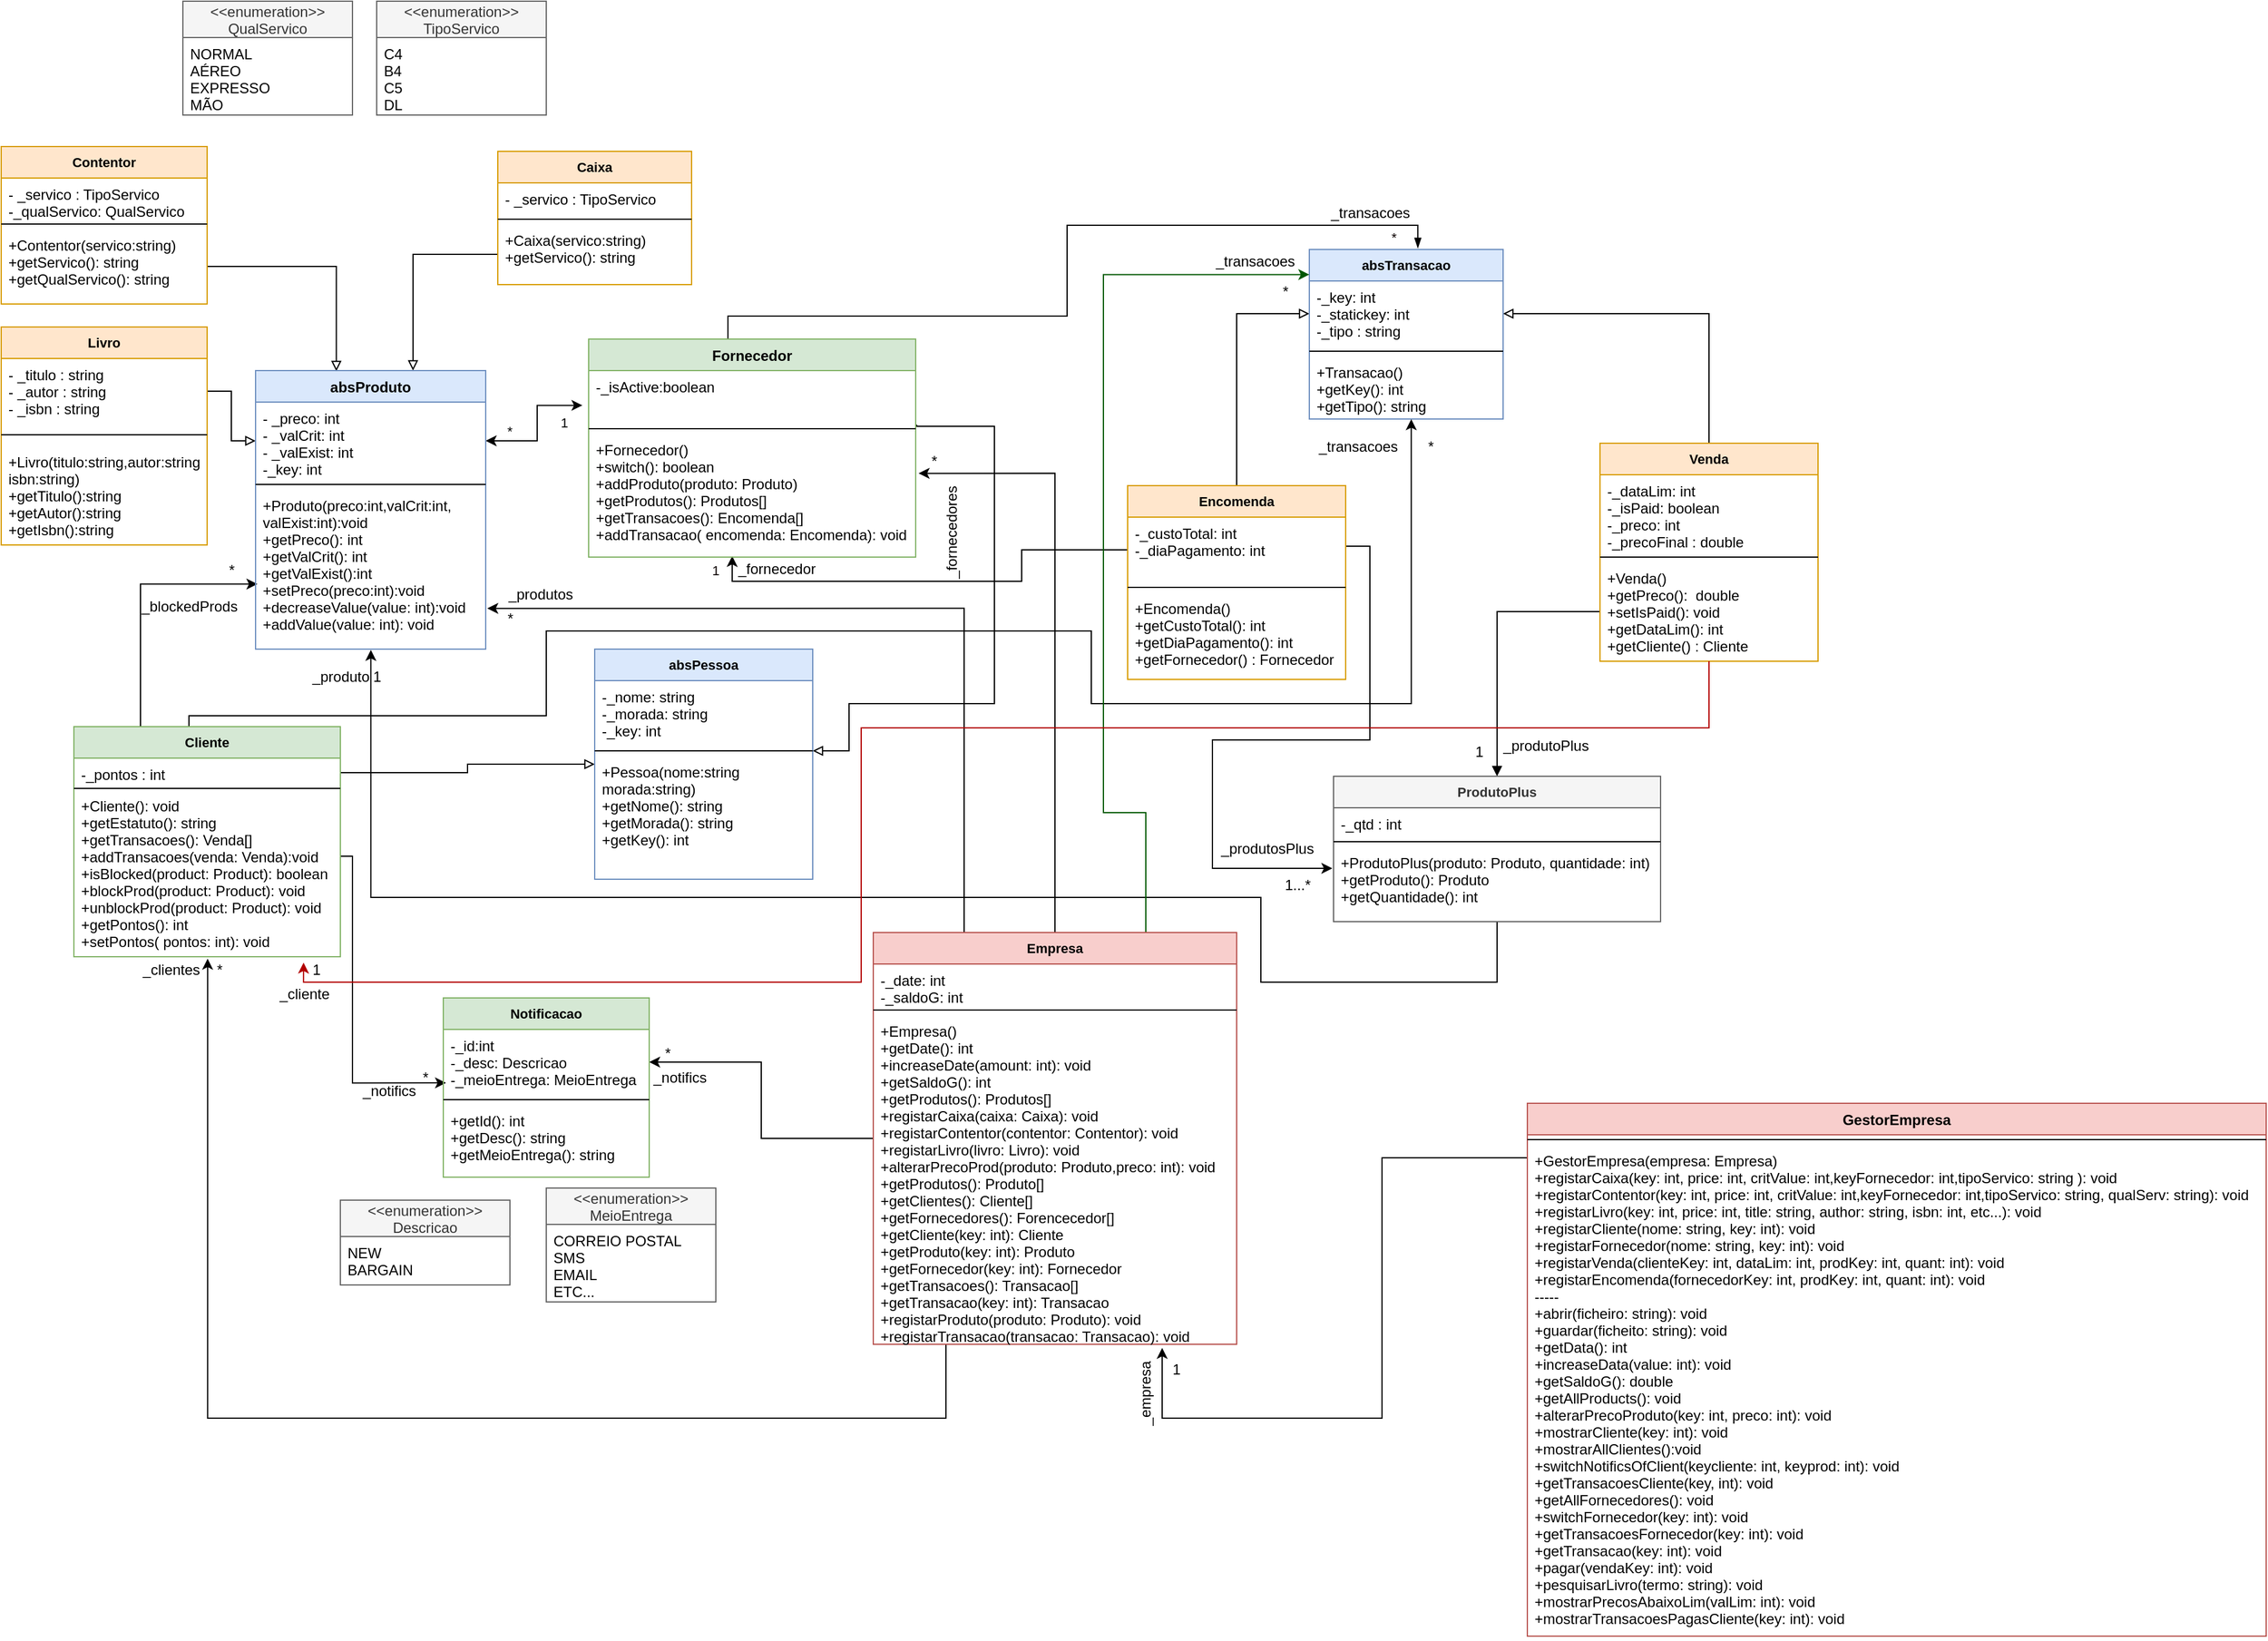 <mxfile version="13.7.9" type="device"><diagram id="7J-SKHm1Hk-2hNS7H0ph" name="Page-1"><mxGraphModel dx="3460" dy="2023" grid="1" gridSize="10" guides="1" tooltips="1" connect="1" arrows="1" fold="1" page="1" pageScale="1" pageWidth="3300" pageHeight="4681" background="none" math="0" shadow="0"><root><mxCell id="0"/><mxCell id="1" parent="0"/><mxCell id="xNRwXED9OLChfzP4pzjp-78" style="edgeStyle=orthogonalEdgeStyle;rounded=0;orthogonalLoop=1;jettySize=auto;html=1;entryX=0.56;entryY=-0.008;entryDx=0;entryDy=0;entryPerimeter=0;startArrow=none;startFill=0;endArrow=blockThin;endFill=1;fontSize=11;fontColor=#0A0000;" parent="1" source="xNRwXED9OLChfzP4pzjp-24" target="xNRwXED9OLChfzP4pzjp-63" edge="1"><mxGeometry relative="1" as="geometry"><Array as="points"><mxPoint x="1310" y="460"/><mxPoint x="1590" y="460"/><mxPoint x="1590" y="385"/><mxPoint x="1880" y="385"/></Array></mxGeometry></mxCell><mxCell id="xNRwXED9OLChfzP4pzjp-28" style="edgeStyle=orthogonalEdgeStyle;rounded=0;orthogonalLoop=1;jettySize=auto;html=1;entryX=-0.019;entryY=0.652;entryDx=0;entryDy=0;entryPerimeter=0;endArrow=classic;endFill=1;fontSize=11;startArrow=classic;startFill=1;" parent="1" source="xNRwXED9OLChfzP4pzjp-2" target="xNRwXED9OLChfzP4pzjp-26" edge="1"><mxGeometry relative="1" as="geometry"/></mxCell><mxCell id="xNRwXED9OLChfzP4pzjp-29" value="&lt;div&gt;1&lt;/div&gt;" style="text;html=1;strokeColor=none;fillColor=none;align=center;verticalAlign=middle;whiteSpace=wrap;rounded=0;fontSize=11;" parent="1" vertex="1"><mxGeometry x="1155" y="538" width="40" height="20" as="geometry"/></mxCell><mxCell id="xNRwXED9OLChfzP4pzjp-31" style="edgeStyle=orthogonalEdgeStyle;rounded=0;orthogonalLoop=1;jettySize=auto;html=1;endArrow=block;endFill=0;fontSize=11;" parent="1" source="xNRwXED9OLChfzP4pzjp-14" target="xNRwXED9OLChfzP4pzjp-1" edge="1"><mxGeometry relative="1" as="geometry"><Array as="points"><mxPoint x="1050" y="409"/></Array><mxPoint x="1000" y="515" as="targetPoint"/></mxGeometry></mxCell><mxCell id="xNRwXED9OLChfzP4pzjp-37" style="edgeStyle=orthogonalEdgeStyle;rounded=0;orthogonalLoop=1;jettySize=auto;html=1;entryX=0;entryY=0.5;entryDx=0;entryDy=0;endArrow=block;endFill=0;fontSize=11;" parent="1" source="xNRwXED9OLChfzP4pzjp-34" target="xNRwXED9OLChfzP4pzjp-2" edge="1"><mxGeometry relative="1" as="geometry"/></mxCell><mxCell id="xNRwXED9OLChfzP4pzjp-51" style="edgeStyle=orthogonalEdgeStyle;rounded=0;orthogonalLoop=1;jettySize=auto;html=1;entryX=0;entryY=0.5;entryDx=0;entryDy=0;endArrow=block;endFill=0;fontSize=11;" parent="1" source="xNRwXED9OLChfzP4pzjp-39" target="xNRwXED9OLChfzP4pzjp-47" edge="1"><mxGeometry relative="1" as="geometry"/></mxCell><mxCell id="xNRwXED9OLChfzP4pzjp-53" style="edgeStyle=orthogonalEdgeStyle;rounded=0;orthogonalLoop=1;jettySize=auto;html=1;endArrow=block;endFill=0;fontSize=11;exitX=1.003;exitY=1.013;exitDx=0;exitDy=0;exitPerimeter=0;" parent="1" source="xNRwXED9OLChfzP4pzjp-26" target="xNRwXED9OLChfzP4pzjp-49" edge="1"><mxGeometry relative="1" as="geometry"><mxPoint x="1370" y="815" as="targetPoint"/><Array as="points"><mxPoint x="1530" y="551"/><mxPoint x="1530" y="780"/><mxPoint x="1410" y="780"/><mxPoint x="1410" y="819"/></Array></mxGeometry></mxCell><mxCell id="xNRwXED9OLChfzP4pzjp-54" value="*" style="text;html=1;strokeColor=none;fillColor=none;align=center;verticalAlign=middle;whiteSpace=wrap;rounded=0;fontSize=11;" parent="1" vertex="1"><mxGeometry x="1110" y="545" width="40" height="20" as="geometry"/></mxCell><mxCell id="xNRwXED9OLChfzP4pzjp-68" value="*" style="text;html=1;strokeColor=none;fillColor=none;align=center;verticalAlign=middle;whiteSpace=wrap;rounded=0;fontSize=11;fontColor=#0A0000;" parent="1" vertex="1"><mxGeometry x="1840" y="385" width="40" height="20" as="geometry"/></mxCell><mxCell id="xNRwXED9OLChfzP4pzjp-80" style="edgeStyle=orthogonalEdgeStyle;rounded=0;orthogonalLoop=1;jettySize=auto;html=1;entryX=1;entryY=0.5;entryDx=0;entryDy=0;startArrow=none;startFill=0;endArrow=block;endFill=0;fontSize=11;fontColor=#0A0000;" parent="1" source="xNRwXED9OLChfzP4pzjp-69" target="xNRwXED9OLChfzP4pzjp-64" edge="1"><mxGeometry relative="1" as="geometry"/></mxCell><mxCell id="xNRwXED9OLChfzP4pzjp-79" style="edgeStyle=orthogonalEdgeStyle;rounded=0;orthogonalLoop=1;jettySize=auto;html=1;entryX=0;entryY=0.5;entryDx=0;entryDy=0;startArrow=none;startFill=0;endArrow=block;endFill=0;fontSize=11;fontColor=#0A0000;" parent="1" source="xNRwXED9OLChfzP4pzjp-73" target="xNRwXED9OLChfzP4pzjp-64" edge="1"><mxGeometry relative="1" as="geometry"/></mxCell><mxCell id="xNRwXED9OLChfzP4pzjp-81" style="edgeStyle=orthogonalEdgeStyle;rounded=0;orthogonalLoop=1;jettySize=auto;html=1;entryX=0.439;entryY=0.991;entryDx=0;entryDy=0;entryPerimeter=0;startArrow=none;startFill=0;endArrow=classic;endFill=1;fontSize=11;fontColor=#0A0000;" parent="1" source="xNRwXED9OLChfzP4pzjp-74" target="xNRwXED9OLChfzP4pzjp-27" edge="1"><mxGeometry relative="1" as="geometry"/></mxCell><mxCell id="xNRwXED9OLChfzP4pzjp-82" value="&lt;div&gt;1&lt;/div&gt;" style="text;html=1;strokeColor=none;fillColor=none;align=center;verticalAlign=middle;whiteSpace=wrap;rounded=0;fontSize=11;fontColor=#0A0000;" parent="1" vertex="1"><mxGeometry x="1280" y="660" width="40" height="20" as="geometry"/></mxCell><mxCell id="xNRwXED9OLChfzP4pzjp-93" style="edgeStyle=orthogonalEdgeStyle;rounded=0;orthogonalLoop=1;jettySize=auto;html=1;entryX=0.013;entryY=0.818;entryDx=0;entryDy=0;entryPerimeter=0;startArrow=none;startFill=0;endArrow=classic;endFill=1;fontSize=11;fontColor=#0A0000;" parent="1" source="xNRwXED9OLChfzP4pzjp-41" target="xNRwXED9OLChfzP4pzjp-89" edge="1"><mxGeometry relative="1" as="geometry"><Array as="points"><mxPoint x="1000" y="906"/><mxPoint x="1000" y="1093"/></Array></mxGeometry></mxCell><mxCell id="xNRwXED9OLChfzP4pzjp-96" style="edgeStyle=orthogonalEdgeStyle;rounded=0;orthogonalLoop=1;jettySize=auto;html=1;entryX=1;entryY=0.5;entryDx=0;entryDy=0;startArrow=none;startFill=0;endArrow=classic;endFill=1;fontSize=11;fontColor=#0A0000;" parent="1" source="xNRwXED9OLChfzP4pzjp-83" target="xNRwXED9OLChfzP4pzjp-89" edge="1"><mxGeometry relative="1" as="geometry"/></mxCell><mxCell id="xNRwXED9OLChfzP4pzjp-106" style="edgeStyle=orthogonalEdgeStyle;rounded=0;orthogonalLoop=1;jettySize=auto;html=1;entryX=0.351;entryY=0.002;entryDx=0;entryDy=0;entryPerimeter=0;startArrow=none;startFill=0;endArrow=block;endFill=0;fontSize=11;fontColor=#0A0000;" parent="1" source="xNRwXED9OLChfzP4pzjp-105" target="xNRwXED9OLChfzP4pzjp-1" edge="1"><mxGeometry relative="1" as="geometry"><Array as="points"><mxPoint x="987" y="419"/></Array></mxGeometry></mxCell><mxCell id="xNRwXED9OLChfzP4pzjp-111" style="edgeStyle=orthogonalEdgeStyle;rounded=0;orthogonalLoop=1;jettySize=auto;html=1;entryX=0.5;entryY=0;entryDx=0;entryDy=0;startArrow=none;startFill=0;endArrow=block;endFill=1;fontSize=11;fontColor=#0A0000;" parent="1" source="xNRwXED9OLChfzP4pzjp-72" target="xNRwXED9OLChfzP4pzjp-107" edge="1"><mxGeometry relative="1" as="geometry"/></mxCell><mxCell id="xNRwXED9OLChfzP4pzjp-63" value="absTransacao" style="swimlane;fontStyle=1;align=center;verticalAlign=top;childLayout=stackLayout;horizontal=1;startSize=26;horizontalStack=0;resizeParent=1;resizeParentMax=0;resizeLast=0;collapsible=1;marginBottom=0;fontSize=11;fillColor=#dae8fc;strokeColor=#6c8ebf;" parent="1" vertex="1"><mxGeometry x="1790" y="405" width="160" height="140" as="geometry"/></mxCell><mxCell id="xNRwXED9OLChfzP4pzjp-64" value="-_key: int&#10;-_statickey: int&#10;-_tipo : string" style="text;strokeColor=none;fillColor=none;align=left;verticalAlign=top;spacingLeft=4;spacingRight=4;overflow=hidden;rotatable=0;points=[[0,0.5],[1,0.5]];portConstraint=eastwest;" parent="xNRwXED9OLChfzP4pzjp-63" vertex="1"><mxGeometry y="26" width="160" height="54" as="geometry"/></mxCell><mxCell id="xNRwXED9OLChfzP4pzjp-65" value="" style="line;strokeWidth=1;fillColor=none;align=left;verticalAlign=middle;spacingTop=-1;spacingLeft=3;spacingRight=3;rotatable=0;labelPosition=right;points=[];portConstraint=eastwest;" parent="xNRwXED9OLChfzP4pzjp-63" vertex="1"><mxGeometry y="80" width="160" height="8" as="geometry"/></mxCell><mxCell id="xNRwXED9OLChfzP4pzjp-66" value="+Transacao()&#10;+getKey(): int&#10;+getTipo(): string" style="text;strokeColor=none;fillColor=none;align=left;verticalAlign=top;spacingLeft=4;spacingRight=4;overflow=hidden;rotatable=0;points=[[0,0.5],[1,0.5]];portConstraint=eastwest;" parent="xNRwXED9OLChfzP4pzjp-63" vertex="1"><mxGeometry y="88" width="160" height="52" as="geometry"/></mxCell><mxCell id="xNRwXED9OLChfzP4pzjp-33" value="Livro" style="swimlane;fontStyle=1;align=center;verticalAlign=top;childLayout=stackLayout;horizontal=1;startSize=26;horizontalStack=0;resizeParent=1;resizeParentMax=0;resizeLast=0;collapsible=1;marginBottom=0;fontSize=11;fillColor=#ffe6cc;strokeColor=#d79b00;" parent="1" vertex="1"><mxGeometry x="710" y="469" width="170" height="180" as="geometry"/></mxCell><mxCell id="xNRwXED9OLChfzP4pzjp-34" value="- _titulo : string&#10;- _autor : string&#10;- _isbn : string&#10;" style="text;strokeColor=none;fillColor=none;align=left;verticalAlign=top;spacingLeft=4;spacingRight=4;overflow=hidden;rotatable=0;points=[[0,0.5],[1,0.5]];portConstraint=eastwest;" parent="xNRwXED9OLChfzP4pzjp-33" vertex="1"><mxGeometry y="26" width="170" height="54" as="geometry"/></mxCell><mxCell id="xNRwXED9OLChfzP4pzjp-35" value="" style="line;strokeWidth=1;fillColor=none;align=left;verticalAlign=middle;spacingTop=-1;spacingLeft=3;spacingRight=3;rotatable=0;labelPosition=right;points=[];portConstraint=eastwest;" parent="xNRwXED9OLChfzP4pzjp-33" vertex="1"><mxGeometry y="80" width="170" height="18" as="geometry"/></mxCell><mxCell id="xNRwXED9OLChfzP4pzjp-36" value="+Livro(titulo:string,autor:string&#10;isbn:string)&#10;+getTitulo():string&#10;+getAutor():string&#10;+getIsbn():string&#10;" style="text;strokeColor=none;fillColor=none;align=left;verticalAlign=top;spacingLeft=4;spacingRight=4;overflow=hidden;rotatable=0;points=[[0,0.5],[1,0.5]];portConstraint=eastwest;" parent="xNRwXED9OLChfzP4pzjp-33" vertex="1"><mxGeometry y="98" width="170" height="82" as="geometry"/></mxCell><mxCell id="xNRwXED9OLChfzP4pzjp-102" value="Contentor" style="swimlane;fontStyle=1;align=center;verticalAlign=top;childLayout=stackLayout;horizontal=1;startSize=26;horizontalStack=0;resizeParent=1;resizeParentMax=0;resizeLast=0;collapsible=1;marginBottom=0;fontSize=11;fillColor=#ffe6cc;strokeColor=#d79b00;" parent="1" vertex="1"><mxGeometry x="710" y="320" width="170" height="130" as="geometry"/></mxCell><mxCell id="xNRwXED9OLChfzP4pzjp-103" value="- _servico : TipoServico&#10;-_qualServico: QualServico" style="text;strokeColor=none;fillColor=none;align=left;verticalAlign=top;spacingLeft=4;spacingRight=4;overflow=hidden;rotatable=0;points=[[0,0.5],[1,0.5]];portConstraint=eastwest;" parent="xNRwXED9OLChfzP4pzjp-102" vertex="1"><mxGeometry y="26" width="170" height="34" as="geometry"/></mxCell><mxCell id="xNRwXED9OLChfzP4pzjp-104" value="" style="line;strokeWidth=1;fillColor=none;align=left;verticalAlign=middle;spacingTop=-1;spacingLeft=3;spacingRight=3;rotatable=0;labelPosition=right;points=[];portConstraint=eastwest;" parent="xNRwXED9OLChfzP4pzjp-102" vertex="1"><mxGeometry y="60" width="170" height="8" as="geometry"/></mxCell><mxCell id="xNRwXED9OLChfzP4pzjp-105" value="+Contentor(servico:string)&#10;+getServico(): string&#10;+getQualServico(): string" style="text;strokeColor=none;fillColor=none;align=left;verticalAlign=top;spacingLeft=4;spacingRight=4;overflow=hidden;rotatable=0;points=[[0,0.5],[1,0.5]];portConstraint=eastwest;" parent="xNRwXED9OLChfzP4pzjp-102" vertex="1"><mxGeometry y="68" width="170" height="62" as="geometry"/></mxCell><mxCell id="xNRwXED9OLChfzP4pzjp-11" value="Caixa" style="swimlane;fontStyle=1;align=center;verticalAlign=top;childLayout=stackLayout;horizontal=1;startSize=26;horizontalStack=0;resizeParent=1;resizeParentMax=0;resizeLast=0;collapsible=1;marginBottom=0;fontSize=11;fillColor=#ffe6cc;strokeColor=#d79b00;" parent="1" vertex="1"><mxGeometry x="1120" y="324" width="160" height="110" as="geometry"/></mxCell><mxCell id="xNRwXED9OLChfzP4pzjp-12" value="- _servico : TipoServico" style="text;strokeColor=none;fillColor=none;align=left;verticalAlign=top;spacingLeft=4;spacingRight=4;overflow=hidden;rotatable=0;points=[[0,0.5],[1,0.5]];portConstraint=eastwest;" parent="xNRwXED9OLChfzP4pzjp-11" vertex="1"><mxGeometry y="26" width="160" height="26" as="geometry"/></mxCell><mxCell id="xNRwXED9OLChfzP4pzjp-13" value="" style="line;strokeWidth=1;fillColor=none;align=left;verticalAlign=middle;spacingTop=-1;spacingLeft=3;spacingRight=3;rotatable=0;labelPosition=right;points=[];portConstraint=eastwest;" parent="xNRwXED9OLChfzP4pzjp-11" vertex="1"><mxGeometry y="52" width="160" height="8" as="geometry"/></mxCell><mxCell id="xNRwXED9OLChfzP4pzjp-14" value="+Caixa(servico:string)&#10;+getServico(): string&#10;" style="text;strokeColor=none;fillColor=none;align=left;verticalAlign=top;spacingLeft=4;spacingRight=4;overflow=hidden;rotatable=0;points=[[0,0.5],[1,0.5]];portConstraint=eastwest;" parent="xNRwXED9OLChfzP4pzjp-11" vertex="1"><mxGeometry y="60" width="160" height="50" as="geometry"/></mxCell><mxCell id="VdbZX7TnKH7UwL0BaQq7-6" value="&lt;&lt;enumeration&gt;&gt;&#10;QualServico" style="swimlane;fontStyle=0;childLayout=stackLayout;horizontal=1;startSize=30;fillColor=#f5f5f5;horizontalStack=0;resizeParent=1;resizeParentMax=0;resizeLast=0;collapsible=1;marginBottom=0;strokeColor=#666666;fontColor=#333333;" parent="1" vertex="1"><mxGeometry x="860" y="200" width="140" height="94" as="geometry"/></mxCell><mxCell id="VdbZX7TnKH7UwL0BaQq7-7" value="NORMAL&#10;AÉREO&#10;EXPRESSO&#10;MÃO" style="text;strokeColor=none;fillColor=none;align=left;verticalAlign=top;spacingLeft=4;spacingRight=4;overflow=hidden;rotatable=0;points=[[0,0.5],[1,0.5]];portConstraint=eastwest;" parent="VdbZX7TnKH7UwL0BaQq7-6" vertex="1"><mxGeometry y="30" width="140" height="64" as="geometry"/></mxCell><mxCell id="VdbZX7TnKH7UwL0BaQq7-2" value="&lt;&lt;enumeration&gt;&gt;&#10;TipoServico" style="swimlane;fontStyle=0;childLayout=stackLayout;horizontal=1;startSize=30;fillColor=#f5f5f5;horizontalStack=0;resizeParent=1;resizeParentMax=0;resizeLast=0;collapsible=1;marginBottom=0;strokeColor=#666666;fontColor=#333333;" parent="1" vertex="1"><mxGeometry x="1020" y="200" width="140" height="94" as="geometry"/></mxCell><mxCell id="VdbZX7TnKH7UwL0BaQq7-5" value="C4&#10;B4&#10;C5&#10;DL" style="text;strokeColor=none;fillColor=none;align=left;verticalAlign=top;spacingLeft=4;spacingRight=4;overflow=hidden;rotatable=0;points=[[0,0.5],[1,0.5]];portConstraint=eastwest;" parent="VdbZX7TnKH7UwL0BaQq7-2" vertex="1"><mxGeometry y="30" width="140" height="64" as="geometry"/></mxCell><mxCell id="xNRwXED9OLChfzP4pzjp-47" value="absPessoa" style="swimlane;fontStyle=1;align=center;verticalAlign=top;childLayout=stackLayout;horizontal=1;startSize=26;horizontalStack=0;resizeParent=1;resizeParentMax=0;resizeLast=0;collapsible=1;marginBottom=0;fontSize=11;fillColor=#dae8fc;strokeColor=#6c8ebf;" parent="1" vertex="1"><mxGeometry x="1200" y="735" width="180" height="190" as="geometry"/></mxCell><mxCell id="xNRwXED9OLChfzP4pzjp-48" value="-_nome: string&#10;-_morada: string&#10;-_key: int" style="text;strokeColor=none;fillColor=none;align=left;verticalAlign=top;spacingLeft=4;spacingRight=4;overflow=hidden;rotatable=0;points=[[0,0.5],[1,0.5]];portConstraint=eastwest;" parent="xNRwXED9OLChfzP4pzjp-47" vertex="1"><mxGeometry y="26" width="180" height="54" as="geometry"/></mxCell><mxCell id="xNRwXED9OLChfzP4pzjp-49" value="" style="line;strokeWidth=1;fillColor=none;align=left;verticalAlign=middle;spacingTop=-1;spacingLeft=3;spacingRight=3;rotatable=0;labelPosition=right;points=[];portConstraint=eastwest;" parent="xNRwXED9OLChfzP4pzjp-47" vertex="1"><mxGeometry y="80" width="180" height="8" as="geometry"/></mxCell><mxCell id="xNRwXED9OLChfzP4pzjp-50" value="+Pessoa(nome:string&#10;morada:string)&#10;+getNome(): string&#10;+getMorada(): string&#10;+getKey(): int" style="text;strokeColor=none;fillColor=none;align=left;verticalAlign=top;spacingLeft=4;spacingRight=4;overflow=hidden;rotatable=0;points=[[0,0.5],[1,0.5]];portConstraint=eastwest;" parent="xNRwXED9OLChfzP4pzjp-47" vertex="1"><mxGeometry y="88" width="180" height="102" as="geometry"/></mxCell><mxCell id="VdbZX7TnKH7UwL0BaQq7-9" value="1" style="text;html=1;align=center;verticalAlign=middle;resizable=0;points=[];autosize=1;" parent="1" vertex="1"><mxGeometry x="1920" y="810" width="20" height="20" as="geometry"/></mxCell><mxCell id="VdbZX7TnKH7UwL0BaQq7-10" value="_produtoPlus" style="text;html=1;align=center;verticalAlign=middle;resizable=0;points=[];autosize=1;rotation=0;" parent="1" vertex="1"><mxGeometry x="1940" y="805" width="90" height="20" as="geometry"/></mxCell><mxCell id="VdbZX7TnKH7UwL0BaQq7-11" style="edgeStyle=orthogonalEdgeStyle;rounded=0;orthogonalLoop=1;jettySize=auto;html=1;" parent="1" source="xNRwXED9OLChfzP4pzjp-74" edge="1"><mxGeometry relative="1" as="geometry"><Array as="points"><mxPoint x="1840" y="650"/><mxPoint x="1840" y="810"/><mxPoint x="1710" y="810"/><mxPoint x="1710" y="916"/></Array><mxPoint x="1809" y="916" as="targetPoint"/></mxGeometry></mxCell><mxCell id="VdbZX7TnKH7UwL0BaQq7-12" value="1...*" style="text;html=1;align=center;verticalAlign=middle;resizable=0;points=[];autosize=1;" parent="1" vertex="1"><mxGeometry x="1760" y="920" width="40" height="20" as="geometry"/></mxCell><mxCell id="xNRwXED9OLChfzP4pzjp-24" value="Fornecedor" style="swimlane;fontStyle=1;align=center;verticalAlign=top;childLayout=stackLayout;horizontal=1;startSize=26;horizontalStack=0;resizeParent=1;resizeParentMax=0;resizeLast=0;collapsible=1;marginBottom=0;fillColor=#d5e8d4;strokeColor=#82b366;" parent="1" vertex="1"><mxGeometry x="1195" y="479" width="270" height="180" as="geometry"/></mxCell><mxCell id="xNRwXED9OLChfzP4pzjp-26" value="-_isActive:boolean&#10;" style="text;strokeColor=none;fillColor=none;align=left;verticalAlign=top;spacingLeft=4;spacingRight=4;overflow=hidden;rotatable=0;points=[[0,0.5],[1,0.5]];portConstraint=eastwest;" parent="xNRwXED9OLChfzP4pzjp-24" vertex="1"><mxGeometry y="26" width="270" height="44" as="geometry"/></mxCell><mxCell id="xNRwXED9OLChfzP4pzjp-25" value="" style="line;strokeWidth=1;fillColor=none;align=left;verticalAlign=middle;spacingTop=-1;spacingLeft=3;spacingRight=3;rotatable=0;labelPosition=right;points=[];portConstraint=eastwest;" parent="xNRwXED9OLChfzP4pzjp-24" vertex="1"><mxGeometry y="70" width="270" height="8" as="geometry"/></mxCell><mxCell id="xNRwXED9OLChfzP4pzjp-27" value="+Fornecedor()&#10;+switch(): boolean&#10;+addProduto(produto: Produto)&#10;+getProdutos(): Produtos[]&#10;+getTransacoes(): Encomenda[]&#10;+addTransacao( encomenda: Encomenda): void" style="text;strokeColor=none;fillColor=none;align=left;verticalAlign=top;spacingLeft=4;spacingRight=4;overflow=hidden;rotatable=0;points=[[0,0.5],[1,0.5]];portConstraint=eastwest;" parent="xNRwXED9OLChfzP4pzjp-24" vertex="1"><mxGeometry y="78" width="270" height="102" as="geometry"/></mxCell><mxCell id="VdbZX7TnKH7UwL0BaQq7-13" value="_produtosPlus" style="text;html=1;align=center;verticalAlign=middle;resizable=0;points=[];autosize=1;" parent="1" vertex="1"><mxGeometry x="1710" y="890" width="90" height="20" as="geometry"/></mxCell><mxCell id="K4Y7vBHYdjhfBGJwIINo-2" style="edgeStyle=orthogonalEdgeStyle;rounded=0;orthogonalLoop=1;jettySize=auto;html=1;entryX=0.501;entryY=1.005;entryDx=0;entryDy=0;entryPerimeter=0;" parent="1" source="xNRwXED9OLChfzP4pzjp-107" target="xNRwXED9OLChfzP4pzjp-4" edge="1"><mxGeometry relative="1" as="geometry"><Array as="points"><mxPoint x="1945" y="1010"/><mxPoint x="1750" y="1010"/><mxPoint x="1750" y="940"/><mxPoint x="1015" y="940"/></Array></mxGeometry></mxCell><mxCell id="xNRwXED9OLChfzP4pzjp-107" value="ProdutoPlus" style="swimlane;fontStyle=1;align=center;verticalAlign=top;childLayout=stackLayout;horizontal=1;startSize=26;horizontalStack=0;resizeParent=1;resizeParentMax=0;resizeLast=0;collapsible=1;marginBottom=0;fontSize=11;fontColor=#333333;fillColor=#f5f5f5;strokeColor=#666666;" parent="1" vertex="1"><mxGeometry x="1810" y="840" width="270" height="120" as="geometry"/></mxCell><mxCell id="xNRwXED9OLChfzP4pzjp-108" value="-_qtd : int" style="text;strokeColor=none;fillColor=none;align=left;verticalAlign=top;spacingLeft=4;spacingRight=4;overflow=hidden;rotatable=0;points=[[0,0.5],[1,0.5]];portConstraint=eastwest;" parent="xNRwXED9OLChfzP4pzjp-107" vertex="1"><mxGeometry y="26" width="270" height="24" as="geometry"/></mxCell><mxCell id="xNRwXED9OLChfzP4pzjp-109" value="" style="line;strokeWidth=1;fillColor=none;align=left;verticalAlign=middle;spacingTop=-1;spacingLeft=3;spacingRight=3;rotatable=0;labelPosition=right;points=[];portConstraint=eastwest;" parent="xNRwXED9OLChfzP4pzjp-107" vertex="1"><mxGeometry y="50" width="270" height="8" as="geometry"/></mxCell><mxCell id="xNRwXED9OLChfzP4pzjp-110" value="+ProdutoPlus(produto: Produto, quantidade: int)&#10;+getProduto(): Produto&#10;+getQuantidade(): int" style="text;strokeColor=none;fillColor=none;align=left;verticalAlign=top;spacingLeft=4;spacingRight=4;overflow=hidden;rotatable=0;points=[[0,0.5],[1,0.5]];portConstraint=eastwest;" parent="xNRwXED9OLChfzP4pzjp-107" vertex="1"><mxGeometry y="58" width="270" height="62" as="geometry"/></mxCell><mxCell id="VdbZX7TnKH7UwL0BaQq7-23" value="_fornecedor" style="text;html=1;align=center;verticalAlign=middle;resizable=0;points=[];autosize=1;" parent="1" vertex="1"><mxGeometry x="1310" y="659" width="80" height="20" as="geometry"/></mxCell><mxCell id="K4Y7vBHYdjhfBGJwIINo-13" style="edgeStyle=orthogonalEdgeStyle;rounded=0;orthogonalLoop=1;jettySize=auto;html=1;entryX=0.526;entryY=1.003;entryDx=0;entryDy=0;entryPerimeter=0;" parent="1" source="xNRwXED9OLChfzP4pzjp-38" target="xNRwXED9OLChfzP4pzjp-66" edge="1"><mxGeometry relative="1" as="geometry"><Array as="points"><mxPoint x="865" y="790"/><mxPoint x="1160" y="790"/><mxPoint x="1160" y="720"/><mxPoint x="1610" y="720"/><mxPoint x="1610" y="780"/><mxPoint x="1874" y="780"/></Array></mxGeometry></mxCell><mxCell id="K4Y7vBHYdjhfBGJwIINo-38" style="edgeStyle=orthogonalEdgeStyle;rounded=0;orthogonalLoop=1;jettySize=auto;html=1;exitX=0.25;exitY=0;exitDx=0;exitDy=0;entryX=0.008;entryY=0.593;entryDx=0;entryDy=0;entryPerimeter=0;" parent="1" source="xNRwXED9OLChfzP4pzjp-38" target="xNRwXED9OLChfzP4pzjp-4" edge="1"><mxGeometry relative="1" as="geometry"/></mxCell><mxCell id="K4Y7vBHYdjhfBGJwIINo-3" value="1" style="text;html=1;align=center;verticalAlign=middle;resizable=0;points=[];autosize=1;" parent="1" vertex="1"><mxGeometry x="1010" y="748" width="20" height="20" as="geometry"/></mxCell><mxCell id="K4Y7vBHYdjhfBGJwIINo-4" value="_produto" style="text;html=1;align=center;verticalAlign=middle;resizable=0;points=[];autosize=1;" parent="1" vertex="1"><mxGeometry x="960" y="748" width="60" height="20" as="geometry"/></mxCell><mxCell id="xNRwXED9OLChfzP4pzjp-1" value="absProduto" style="swimlane;fontStyle=1;align=center;verticalAlign=top;childLayout=stackLayout;horizontal=1;startSize=26;horizontalStack=0;resizeParent=1;resizeParentMax=0;resizeLast=0;collapsible=1;marginBottom=0;fillColor=#dae8fc;strokeColor=#6c8ebf;" parent="1" vertex="1"><mxGeometry x="920" y="505" width="190" height="230" as="geometry"/></mxCell><mxCell id="xNRwXED9OLChfzP4pzjp-2" value="- _preco: int&#10;- _valCrit: int&#10;- _valExist: int&#10;-_key: int&#10; " style="text;strokeColor=none;fillColor=none;align=left;verticalAlign=top;spacingLeft=4;spacingRight=4;overflow=hidden;rotatable=0;points=[[0,0.5],[1,0.5]];portConstraint=eastwest;" parent="xNRwXED9OLChfzP4pzjp-1" vertex="1"><mxGeometry y="26" width="190" height="64" as="geometry"/></mxCell><mxCell id="xNRwXED9OLChfzP4pzjp-3" value="" style="line;strokeWidth=1;fillColor=none;align=left;verticalAlign=middle;spacingTop=-1;spacingLeft=3;spacingRight=3;rotatable=0;labelPosition=right;points=[];portConstraint=eastwest;" parent="xNRwXED9OLChfzP4pzjp-1" vertex="1"><mxGeometry y="90" width="190" height="8" as="geometry"/></mxCell><mxCell id="xNRwXED9OLChfzP4pzjp-4" value="+Produto(preco:int,valCrit:int,&#10;valExist:int):void&#10;+getPreco(): int&#10;+getValCrit(): int&#10;+getValExist():int&#10;+setPreco(preco:int):void&#10;+decreaseValue(value: int):void&#10;+addValue(value: int): void" style="text;strokeColor=none;fillColor=none;align=left;verticalAlign=top;spacingLeft=4;spacingRight=4;overflow=hidden;rotatable=0;points=[[0,0.5],[1,0.5]];portConstraint=eastwest;" parent="xNRwXED9OLChfzP4pzjp-1" vertex="1"><mxGeometry y="98" width="190" height="132" as="geometry"/></mxCell><mxCell id="K4Y7vBHYdjhfBGJwIINo-5" value="*" style="text;html=1;align=center;verticalAlign=middle;resizable=0;points=[];autosize=1;" parent="1" vertex="1"><mxGeometry x="1050" y="1079" width="20" height="20" as="geometry"/></mxCell><mxCell id="xNRwXED9OLChfzP4pzjp-38" value="Cliente" style="swimlane;fontStyle=1;align=center;verticalAlign=top;childLayout=stackLayout;horizontal=1;startSize=26;horizontalStack=0;resizeParent=1;resizeParentMax=0;resizeLast=0;collapsible=1;marginBottom=0;fontSize=11;fillColor=#d5e8d4;strokeColor=#82b366;" parent="1" vertex="1"><mxGeometry x="770" y="799" width="220" height="190" as="geometry"/></mxCell><mxCell id="xNRwXED9OLChfzP4pzjp-39" value="-_pontos : int&#10;" style="text;strokeColor=none;fillColor=none;align=left;verticalAlign=top;spacingLeft=4;spacingRight=4;overflow=hidden;rotatable=0;points=[[0,0.5],[1,0.5]];portConstraint=eastwest;" parent="xNRwXED9OLChfzP4pzjp-38" vertex="1"><mxGeometry y="26" width="220" height="24" as="geometry"/></mxCell><mxCell id="xNRwXED9OLChfzP4pzjp-40" value="" style="line;strokeWidth=1;fillColor=none;align=left;verticalAlign=middle;spacingTop=-1;spacingLeft=3;spacingRight=3;rotatable=0;labelPosition=right;points=[];portConstraint=eastwest;" parent="xNRwXED9OLChfzP4pzjp-38" vertex="1"><mxGeometry y="50" width="220" height="2" as="geometry"/></mxCell><mxCell id="xNRwXED9OLChfzP4pzjp-41" value="+Cliente(): void&#10;+getEstatuto(): string&#10;+getTransacoes(): Venda[]&#10;+addTransacoes(venda: Venda):void&#10;+isBlocked(product: Product): boolean&#10;+blockProd(product: Product): void&#10;+unblockProd(product: Product): void&#10;+getPontos(): int&#10;+setPontos( pontos: int): void" style="text;strokeColor=none;fillColor=none;align=left;verticalAlign=top;spacingLeft=4;spacingRight=4;overflow=hidden;rotatable=0;points=[[0,0.5],[1,0.5]];portConstraint=eastwest;" parent="xNRwXED9OLChfzP4pzjp-38" vertex="1"><mxGeometry y="52" width="220" height="138" as="geometry"/></mxCell><mxCell id="K4Y7vBHYdjhfBGJwIINo-6" value="_notifics" style="text;html=1;align=center;verticalAlign=middle;resizable=0;points=[];autosize=1;" parent="1" vertex="1"><mxGeometry x="1000" y="1090" width="60" height="20" as="geometry"/></mxCell><mxCell id="K4Y7vBHYdjhfBGJwIINo-16" style="edgeStyle=orthogonalEdgeStyle;rounded=0;orthogonalLoop=1;jettySize=auto;html=1;entryX=1.007;entryY=0.03;entryDx=0;entryDy=0;entryPerimeter=0;" parent="1" source="xNRwXED9OLChfzP4pzjp-83" target="K4Y7vBHYdjhfBGJwIINo-20" edge="1"><mxGeometry relative="1" as="geometry"><mxPoint x="880" y="977" as="targetPoint"/><Array as="points"><mxPoint x="1490" y="1370"/><mxPoint x="880" y="1370"/></Array></mxGeometry></mxCell><mxCell id="K4Y7vBHYdjhfBGJwIINo-21" style="edgeStyle=orthogonalEdgeStyle;rounded=0;orthogonalLoop=1;jettySize=auto;html=1;entryX=1.009;entryY=0.322;entryDx=0;entryDy=0;entryPerimeter=0;" parent="1" source="xNRwXED9OLChfzP4pzjp-83" target="xNRwXED9OLChfzP4pzjp-27" edge="1"><mxGeometry relative="1" as="geometry"/></mxCell><mxCell id="K4Y7vBHYdjhfBGJwIINo-25" style="edgeStyle=orthogonalEdgeStyle;rounded=0;orthogonalLoop=1;jettySize=auto;html=1;exitX=0.25;exitY=0;exitDx=0;exitDy=0;entryX=1.007;entryY=0.745;entryDx=0;entryDy=0;entryPerimeter=0;" parent="1" source="xNRwXED9OLChfzP4pzjp-83" target="xNRwXED9OLChfzP4pzjp-4" edge="1"><mxGeometry relative="1" as="geometry"/></mxCell><mxCell id="K4Y7vBHYdjhfBGJwIINo-28" style="edgeStyle=orthogonalEdgeStyle;rounded=0;orthogonalLoop=1;jettySize=auto;html=1;exitX=0.75;exitY=0;exitDx=0;exitDy=0;entryX=0;entryY=0.148;entryDx=0;entryDy=0;entryPerimeter=0;fillColor=#008a00;strokeColor=#005700;" parent="1" source="xNRwXED9OLChfzP4pzjp-83" target="xNRwXED9OLChfzP4pzjp-63" edge="1"><mxGeometry relative="1" as="geometry"><Array as="points"><mxPoint x="1655" y="870"/><mxPoint x="1620" y="870"/><mxPoint x="1620" y="426"/></Array></mxGeometry></mxCell><mxCell id="xNRwXED9OLChfzP4pzjp-83" value="Empresa" style="swimlane;fontStyle=1;align=center;verticalAlign=top;childLayout=stackLayout;horizontal=1;startSize=26;horizontalStack=0;resizeParent=1;resizeParentMax=0;resizeLast=0;collapsible=1;marginBottom=0;fontSize=11;fillColor=#f8cecc;strokeColor=#b85450;" parent="1" vertex="1"><mxGeometry x="1430" y="969" width="300" height="340" as="geometry"/></mxCell><mxCell id="xNRwXED9OLChfzP4pzjp-84" value="-_date: int&#10;-_saldoG: int" style="text;strokeColor=none;fillColor=none;align=left;verticalAlign=top;spacingLeft=4;spacingRight=4;overflow=hidden;rotatable=0;points=[[0,0.5],[1,0.5]];portConstraint=eastwest;" parent="xNRwXED9OLChfzP4pzjp-83" vertex="1"><mxGeometry y="26" width="300" height="34" as="geometry"/></mxCell><mxCell id="xNRwXED9OLChfzP4pzjp-85" value="" style="line;strokeWidth=1;fillColor=none;align=left;verticalAlign=middle;spacingTop=-1;spacingLeft=3;spacingRight=3;rotatable=0;labelPosition=right;points=[];portConstraint=eastwest;" parent="xNRwXED9OLChfzP4pzjp-83" vertex="1"><mxGeometry y="60" width="300" height="8" as="geometry"/></mxCell><mxCell id="xNRwXED9OLChfzP4pzjp-86" value="+Empresa()&#10;+getDate(): int&#10;+increaseDate(amount: int): void&#10;+getSaldoG(): int&#10;+getProdutos(): Produtos[]&#10;+registarCaixa(caixa: Caixa): void&#10;+registarContentor(contentor: Contentor): void&#10;+registarLivro(livro: Livro): void&#10;+alterarPrecoProd(produto: Produto,preco: int): void&#10;+getProdutos(): Produto[]&#10;+getClientes(): Cliente[]&#10;+getFornecedores(): Forencecedor[]&#10;+getCliente(key: int): Cliente&#10;+getProduto(key: int): Produto&#10;+getFornecedor(key: int): Fornecedor&#10;+getTransacoes(): Transacao[]&#10;+getTransacao(key: int): Transacao&#10;+registarProduto(produto: Produto): void&#10;+registarTransacao(transacao: Transacao): void" style="text;strokeColor=none;fillColor=none;align=left;verticalAlign=top;spacingLeft=4;spacingRight=4;overflow=hidden;rotatable=0;points=[[0,0.5],[1,0.5]];portConstraint=eastwest;" parent="xNRwXED9OLChfzP4pzjp-83" vertex="1"><mxGeometry y="68" width="300" height="272" as="geometry"/></mxCell><mxCell id="K4Y7vBHYdjhfBGJwIINo-7" value="*" style="text;html=1;align=center;verticalAlign=middle;resizable=0;points=[];autosize=1;" parent="1" vertex="1"><mxGeometry x="1250" y="1059" width="20" height="20" as="geometry"/></mxCell><mxCell id="K4Y7vBHYdjhfBGJwIINo-8" value="_notifics" style="text;html=1;align=center;verticalAlign=middle;resizable=0;points=[];autosize=1;" parent="1" vertex="1"><mxGeometry x="1240" y="1079" width="60" height="20" as="geometry"/></mxCell><mxCell id="K4Y7vBHYdjhfBGJwIINo-9" style="edgeStyle=orthogonalEdgeStyle;rounded=0;orthogonalLoop=1;jettySize=auto;html=1;entryX=0.795;entryY=1.011;entryDx=0;entryDy=0;entryPerimeter=0;" parent="1" source="VdbZX7TnKH7UwL0BaQq7-15" target="xNRwXED9OLChfzP4pzjp-86" edge="1"><mxGeometry relative="1" as="geometry"><mxPoint x="1730" y="1270" as="targetPoint"/><Array as="points"><mxPoint x="1850" y="1155"/><mxPoint x="1850" y="1370"/><mxPoint x="1669" y="1370"/></Array></mxGeometry></mxCell><mxCell id="K4Y7vBHYdjhfBGJwIINo-10" value="1" style="text;html=1;align=center;verticalAlign=middle;resizable=0;points=[];autosize=1;" parent="1" vertex="1"><mxGeometry x="1670" y="1320" width="20" height="20" as="geometry"/></mxCell><mxCell id="K4Y7vBHYdjhfBGJwIINo-11" value="_empresa" style="text;html=1;align=center;verticalAlign=middle;resizable=0;points=[];autosize=1;rotation=270;" parent="1" vertex="1"><mxGeometry x="1620" y="1340" width="70" height="20" as="geometry"/></mxCell><mxCell id="K4Y7vBHYdjhfBGJwIINo-14" value="*" style="text;html=1;align=center;verticalAlign=middle;resizable=0;points=[];autosize=1;" parent="1" vertex="1"><mxGeometry x="1880" y="558" width="20" height="20" as="geometry"/></mxCell><mxCell id="K4Y7vBHYdjhfBGJwIINo-19" value="*" style="text;html=1;align=center;verticalAlign=middle;resizable=0;points=[];autosize=1;" parent="1" vertex="1"><mxGeometry x="880" y="990" width="20" height="20" as="geometry"/></mxCell><mxCell id="K4Y7vBHYdjhfBGJwIINo-20" value="_clientes" style="text;html=1;align=center;verticalAlign=middle;resizable=0;points=[];autosize=1;" parent="1" vertex="1"><mxGeometry x="820" y="990" width="60" height="20" as="geometry"/></mxCell><mxCell id="K4Y7vBHYdjhfBGJwIINo-22" value="*" style="text;html=1;align=center;verticalAlign=middle;resizable=0;points=[];autosize=1;" parent="1" vertex="1"><mxGeometry x="1470" y="570" width="20" height="20" as="geometry"/></mxCell><mxCell id="K4Y7vBHYdjhfBGJwIINo-23" value="_fornecedores" style="text;html=1;align=center;verticalAlign=middle;resizable=0;points=[];autosize=1;rotation=-90;" parent="1" vertex="1"><mxGeometry x="1450" y="629" width="90" height="20" as="geometry"/></mxCell><mxCell id="K4Y7vBHYdjhfBGJwIINo-26" value="*" style="text;html=1;align=center;verticalAlign=middle;resizable=0;points=[];autosize=1;" parent="1" vertex="1"><mxGeometry x="1120" y="700" width="20" height="20" as="geometry"/></mxCell><mxCell id="K4Y7vBHYdjhfBGJwIINo-27" value="_produtos" style="text;html=1;align=center;verticalAlign=middle;resizable=0;points=[];autosize=1;" parent="1" vertex="1"><mxGeometry x="1120" y="680" width="70" height="20" as="geometry"/></mxCell><mxCell id="K4Y7vBHYdjhfBGJwIINo-29" value="*" style="text;html=1;align=center;verticalAlign=middle;resizable=0;points=[];autosize=1;" parent="1" vertex="1"><mxGeometry x="1760" y="430" width="20" height="20" as="geometry"/></mxCell><mxCell id="K4Y7vBHYdjhfBGJwIINo-30" value="_transacoes" style="text;html=1;align=center;verticalAlign=middle;resizable=0;points=[];autosize=1;" parent="1" vertex="1"><mxGeometry x="1705" y="405" width="80" height="20" as="geometry"/></mxCell><mxCell id="K4Y7vBHYdjhfBGJwIINo-31" value="_transacoes" style="text;html=1;align=center;verticalAlign=middle;resizable=0;points=[];autosize=1;" parent="1" vertex="1"><mxGeometry x="1790" y="558" width="80" height="20" as="geometry"/></mxCell><mxCell id="xNRwXED9OLChfzP4pzjp-73" value="Encomenda" style="swimlane;fontStyle=1;align=center;verticalAlign=top;childLayout=stackLayout;horizontal=1;startSize=26;horizontalStack=0;resizeParent=1;resizeParentMax=0;resizeLast=0;collapsible=1;marginBottom=0;fontSize=11;fillColor=#ffe6cc;strokeColor=#d79b00;" parent="1" vertex="1"><mxGeometry x="1640" y="600" width="180" height="160" as="geometry"/></mxCell><mxCell id="xNRwXED9OLChfzP4pzjp-74" value="-_custoTotal: int&#10;-_diaPagamento: int" style="text;strokeColor=none;fillColor=none;align=left;verticalAlign=top;spacingLeft=4;spacingRight=4;overflow=hidden;rotatable=0;points=[[0,0.5],[1,0.5]];portConstraint=eastwest;" parent="xNRwXED9OLChfzP4pzjp-73" vertex="1"><mxGeometry y="26" width="180" height="54" as="geometry"/></mxCell><mxCell id="xNRwXED9OLChfzP4pzjp-75" value="" style="line;strokeWidth=1;fillColor=none;align=left;verticalAlign=middle;spacingTop=-1;spacingLeft=3;spacingRight=3;rotatable=0;labelPosition=right;points=[];portConstraint=eastwest;" parent="xNRwXED9OLChfzP4pzjp-73" vertex="1"><mxGeometry y="80" width="180" height="8" as="geometry"/></mxCell><mxCell id="xNRwXED9OLChfzP4pzjp-76" value="+Encomenda()&#10;+getCustoTotal(): int&#10;+getDiaPagamento(): int&#10;+getFornecedor() : Fornecedor" style="text;strokeColor=none;fillColor=none;align=left;verticalAlign=top;spacingLeft=4;spacingRight=4;overflow=hidden;rotatable=0;points=[[0,0.5],[1,0.5]];portConstraint=eastwest;" parent="xNRwXED9OLChfzP4pzjp-73" vertex="1"><mxGeometry y="88" width="180" height="72" as="geometry"/></mxCell><mxCell id="xNRwXED9OLChfzP4pzjp-69" value="Venda" style="swimlane;fontStyle=1;align=center;verticalAlign=top;childLayout=stackLayout;horizontal=1;startSize=26;horizontalStack=0;resizeParent=1;resizeParentMax=0;resizeLast=0;collapsible=1;marginBottom=0;fontSize=11;fillColor=#ffe6cc;strokeColor=#d79b00;" parent="1" vertex="1"><mxGeometry x="2030" y="565" width="180" height="180" as="geometry"/></mxCell><mxCell id="xNRwXED9OLChfzP4pzjp-70" value="-_dataLim: int&#10;-_isPaid: boolean&#10;-_preco: int&#10;-_precoFinal : double&#10;" style="text;strokeColor=none;fillColor=none;align=left;verticalAlign=top;spacingLeft=4;spacingRight=4;overflow=hidden;rotatable=0;points=[[0,0.5],[1,0.5]];portConstraint=eastwest;" parent="xNRwXED9OLChfzP4pzjp-69" vertex="1"><mxGeometry y="26" width="180" height="64" as="geometry"/></mxCell><mxCell id="xNRwXED9OLChfzP4pzjp-71" value="" style="line;strokeWidth=1;fillColor=none;align=left;verticalAlign=middle;spacingTop=-1;spacingLeft=3;spacingRight=3;rotatable=0;labelPosition=right;points=[];portConstraint=eastwest;" parent="xNRwXED9OLChfzP4pzjp-69" vertex="1"><mxGeometry y="90" width="180" height="8" as="geometry"/></mxCell><mxCell id="xNRwXED9OLChfzP4pzjp-72" value="+Venda()&#10;+getPreco():  double&#10;+setIsPaid(): void &#10;+getDataLim(): int&#10;+getCliente() : Cliente" style="text;strokeColor=none;fillColor=none;align=left;verticalAlign=top;spacingLeft=4;spacingRight=4;overflow=hidden;rotatable=0;points=[[0,0.5],[1,0.5]];portConstraint=eastwest;" parent="xNRwXED9OLChfzP4pzjp-69" vertex="1"><mxGeometry y="98" width="180" height="82" as="geometry"/></mxCell><mxCell id="K4Y7vBHYdjhfBGJwIINo-33" style="edgeStyle=orthogonalEdgeStyle;rounded=0;orthogonalLoop=1;jettySize=auto;html=1;entryX=0.862;entryY=1.035;entryDx=0;entryDy=0;entryPerimeter=0;fillColor=#e51400;strokeColor=#B20000;" parent="1" source="xNRwXED9OLChfzP4pzjp-72" target="xNRwXED9OLChfzP4pzjp-41" edge="1"><mxGeometry relative="1" as="geometry"><Array as="points"><mxPoint x="2120" y="800"/><mxPoint x="1420" y="800"/><mxPoint x="1420" y="1010"/><mxPoint x="960" y="1010"/></Array></mxGeometry></mxCell><mxCell id="K4Y7vBHYdjhfBGJwIINo-35" value="1" style="text;html=1;align=center;verticalAlign=middle;resizable=0;points=[];autosize=1;" parent="1" vertex="1"><mxGeometry x="960" y="990" width="20" height="20" as="geometry"/></mxCell><mxCell id="K4Y7vBHYdjhfBGJwIINo-36" value="_cliente" style="text;html=1;align=center;verticalAlign=middle;resizable=0;points=[];autosize=1;" parent="1" vertex="1"><mxGeometry x="930" y="1010" width="60" height="20" as="geometry"/></mxCell><mxCell id="K4Y7vBHYdjhfBGJwIINo-39" value="*" style="text;html=1;align=center;verticalAlign=middle;resizable=0;points=[];autosize=1;" parent="1" vertex="1"><mxGeometry x="890" y="660" width="20" height="20" as="geometry"/></mxCell><mxCell id="K4Y7vBHYdjhfBGJwIINo-40" value="_blockedProds" style="text;html=1;align=center;verticalAlign=middle;resizable=0;points=[];autosize=1;" parent="1" vertex="1"><mxGeometry x="820" y="690" width="90" height="20" as="geometry"/></mxCell><mxCell id="xNRwXED9OLChfzP4pzjp-88" value="Notificacao" style="swimlane;fontStyle=1;align=center;verticalAlign=top;childLayout=stackLayout;horizontal=1;startSize=26;horizontalStack=0;resizeParent=1;resizeParentMax=0;resizeLast=0;collapsible=1;marginBottom=0;fontSize=11;fillColor=#d5e8d4;strokeColor=#82b366;" parent="1" vertex="1"><mxGeometry x="1075" y="1023" width="170" height="148" as="geometry"/></mxCell><mxCell id="xNRwXED9OLChfzP4pzjp-89" value="-_id:int&#10;-_desc: Descricao&#10;-_meioEntrega: MeioEntrega" style="text;strokeColor=none;fillColor=none;align=left;verticalAlign=top;spacingLeft=4;spacingRight=4;overflow=hidden;rotatable=0;points=[[0,0.5],[1,0.5]];portConstraint=eastwest;" parent="xNRwXED9OLChfzP4pzjp-88" vertex="1"><mxGeometry y="26" width="170" height="54" as="geometry"/></mxCell><mxCell id="xNRwXED9OLChfzP4pzjp-90" value="" style="line;strokeWidth=1;fillColor=none;align=left;verticalAlign=middle;spacingTop=-1;spacingLeft=3;spacingRight=3;rotatable=0;labelPosition=right;points=[];portConstraint=eastwest;" parent="xNRwXED9OLChfzP4pzjp-88" vertex="1"><mxGeometry y="80" width="170" height="8" as="geometry"/></mxCell><mxCell id="xNRwXED9OLChfzP4pzjp-91" value="+getId(): int&#10;+getDesc(): string&#10;+getMeioEntrega(): string" style="text;strokeColor=none;fillColor=none;align=left;verticalAlign=top;spacingLeft=4;spacingRight=4;overflow=hidden;rotatable=0;points=[[0,0.5],[1,0.5]];portConstraint=eastwest;" parent="xNRwXED9OLChfzP4pzjp-88" vertex="1"><mxGeometry y="88" width="170" height="60" as="geometry"/></mxCell><mxCell id="VdbZX7TnKH7UwL0BaQq7-15" value="GestorEmpresa" style="swimlane;fontStyle=1;align=center;verticalAlign=top;childLayout=stackLayout;horizontal=1;startSize=26;horizontalStack=0;resizeParent=1;resizeParentMax=0;resizeLast=0;collapsible=1;marginBottom=0;fillColor=#f8cecc;strokeColor=#b85450;" parent="1" vertex="1"><mxGeometry x="1970" y="1110" width="610" height="440" as="geometry"/></mxCell><mxCell id="VdbZX7TnKH7UwL0BaQq7-17" value="" style="line;strokeWidth=1;fillColor=none;align=left;verticalAlign=middle;spacingTop=-1;spacingLeft=3;spacingRight=3;rotatable=0;labelPosition=right;points=[];portConstraint=eastwest;" parent="VdbZX7TnKH7UwL0BaQq7-15" vertex="1"><mxGeometry y="26" width="610" height="8" as="geometry"/></mxCell><mxCell id="VdbZX7TnKH7UwL0BaQq7-18" value="+GestorEmpresa(empresa: Empresa)&#10;+registarCaixa(key: int, price: int, critValue: int,keyFornecedor: int,tipoServico: string ): void&#10;+registarContentor(key: int, price: int, critValue: int,keyFornecedor: int,tipoServico: string, qualServ: string): void&#10;+registarLivro(key: int, price: int, title: string, author: string, isbn: int, etc...): void&#10;+registarCliente(nome: string, key: int): void&#10;+registarFornecedor(nome: string, key: int): void&#10;+registarVenda(clienteKey: int, dataLim: int, prodKey: int, quant: int): void&#10;+registarEncomenda(fornecedorKey: int, prodKey: int, quant: int): void&#10;-----&#10;+abrir(ficheiro: string): void&#10;+guardar(ficheito: string): void&#10;+getData(): int&#10;+increaseData(value: int): void&#10;+getSaldoG(): double&#10;+getAllProducts(): void&#10;+alterarPrecoProduto(key: int, preco: int): void&#10;+mostrarCliente(key: int): void&#10;+mostrarAllClientes():void&#10;+switchNotificsOfClient(keycliente: int, keyprod: int): void&#10;+getTransacoesCliente(key, int): void&#10;+getAllFornecedores(): void&#10;+switchFornecedor(key: int): void&#10;+getTransacoesFornecedor(key: int): void&#10;+getTransacao(key: int): void&#10;+pagar(vendaKey: int): void&#10;+pesquisarLivro(termo: string): void&#10;+mostrarPrecosAbaixoLim(valLim: int): void&#10;+mostrarTransacoesPagasCliente(key: int): void&#10;" style="text;strokeColor=none;fillColor=none;align=left;verticalAlign=top;spacingLeft=4;spacingRight=4;overflow=hidden;rotatable=0;points=[[0,0.5],[1,0.5]];portConstraint=eastwest;" parent="VdbZX7TnKH7UwL0BaQq7-15" vertex="1"><mxGeometry y="34" width="610" height="406" as="geometry"/></mxCell><mxCell id="K4Y7vBHYdjhfBGJwIINo-44" value="&lt;&lt;enumeration&gt;&gt;&#10;MeioEntrega" style="swimlane;fontStyle=0;childLayout=stackLayout;horizontal=1;startSize=30;fillColor=#f5f5f5;horizontalStack=0;resizeParent=1;resizeParentMax=0;resizeLast=0;collapsible=1;marginBottom=0;strokeColor=#666666;fontColor=#333333;" parent="1" vertex="1"><mxGeometry x="1160" y="1180" width="140" height="94" as="geometry"/></mxCell><mxCell id="K4Y7vBHYdjhfBGJwIINo-45" value="CORREIO POSTAL&#10;SMS&#10;EMAIL&#10;ETC..." style="text;strokeColor=none;fillColor=none;align=left;verticalAlign=top;spacingLeft=4;spacingRight=4;overflow=hidden;rotatable=0;points=[[0,0.5],[1,0.5]];portConstraint=eastwest;" parent="K4Y7vBHYdjhfBGJwIINo-44" vertex="1"><mxGeometry y="30" width="140" height="64" as="geometry"/></mxCell><mxCell id="K4Y7vBHYdjhfBGJwIINo-42" value="&lt;&lt;enumeration&gt;&gt;&#10;Descricao" style="swimlane;fontStyle=0;childLayout=stackLayout;horizontal=1;startSize=30;fillColor=#f5f5f5;horizontalStack=0;resizeParent=1;resizeParentMax=0;resizeLast=0;collapsible=1;marginBottom=0;strokeColor=#666666;fontColor=#333333;" parent="1" vertex="1"><mxGeometry x="990" y="1190" width="140" height="70" as="geometry"/></mxCell><mxCell id="K4Y7vBHYdjhfBGJwIINo-43" value="NEW&#10;BARGAIN" style="text;strokeColor=none;fillColor=none;align=left;verticalAlign=top;spacingLeft=4;spacingRight=4;overflow=hidden;rotatable=0;points=[[0,0.5],[1,0.5]];portConstraint=eastwest;" parent="K4Y7vBHYdjhfBGJwIINo-42" vertex="1"><mxGeometry y="30" width="140" height="40" as="geometry"/></mxCell><mxCell id="xM7hhBuM3uowJNkot2Qt-1" value="_transacoes" style="text;html=1;align=center;verticalAlign=middle;resizable=0;points=[];autosize=1;" vertex="1" parent="1"><mxGeometry x="1800" y="365" width="80" height="20" as="geometry"/></mxCell></root></mxGraphModel></diagram></mxfile>